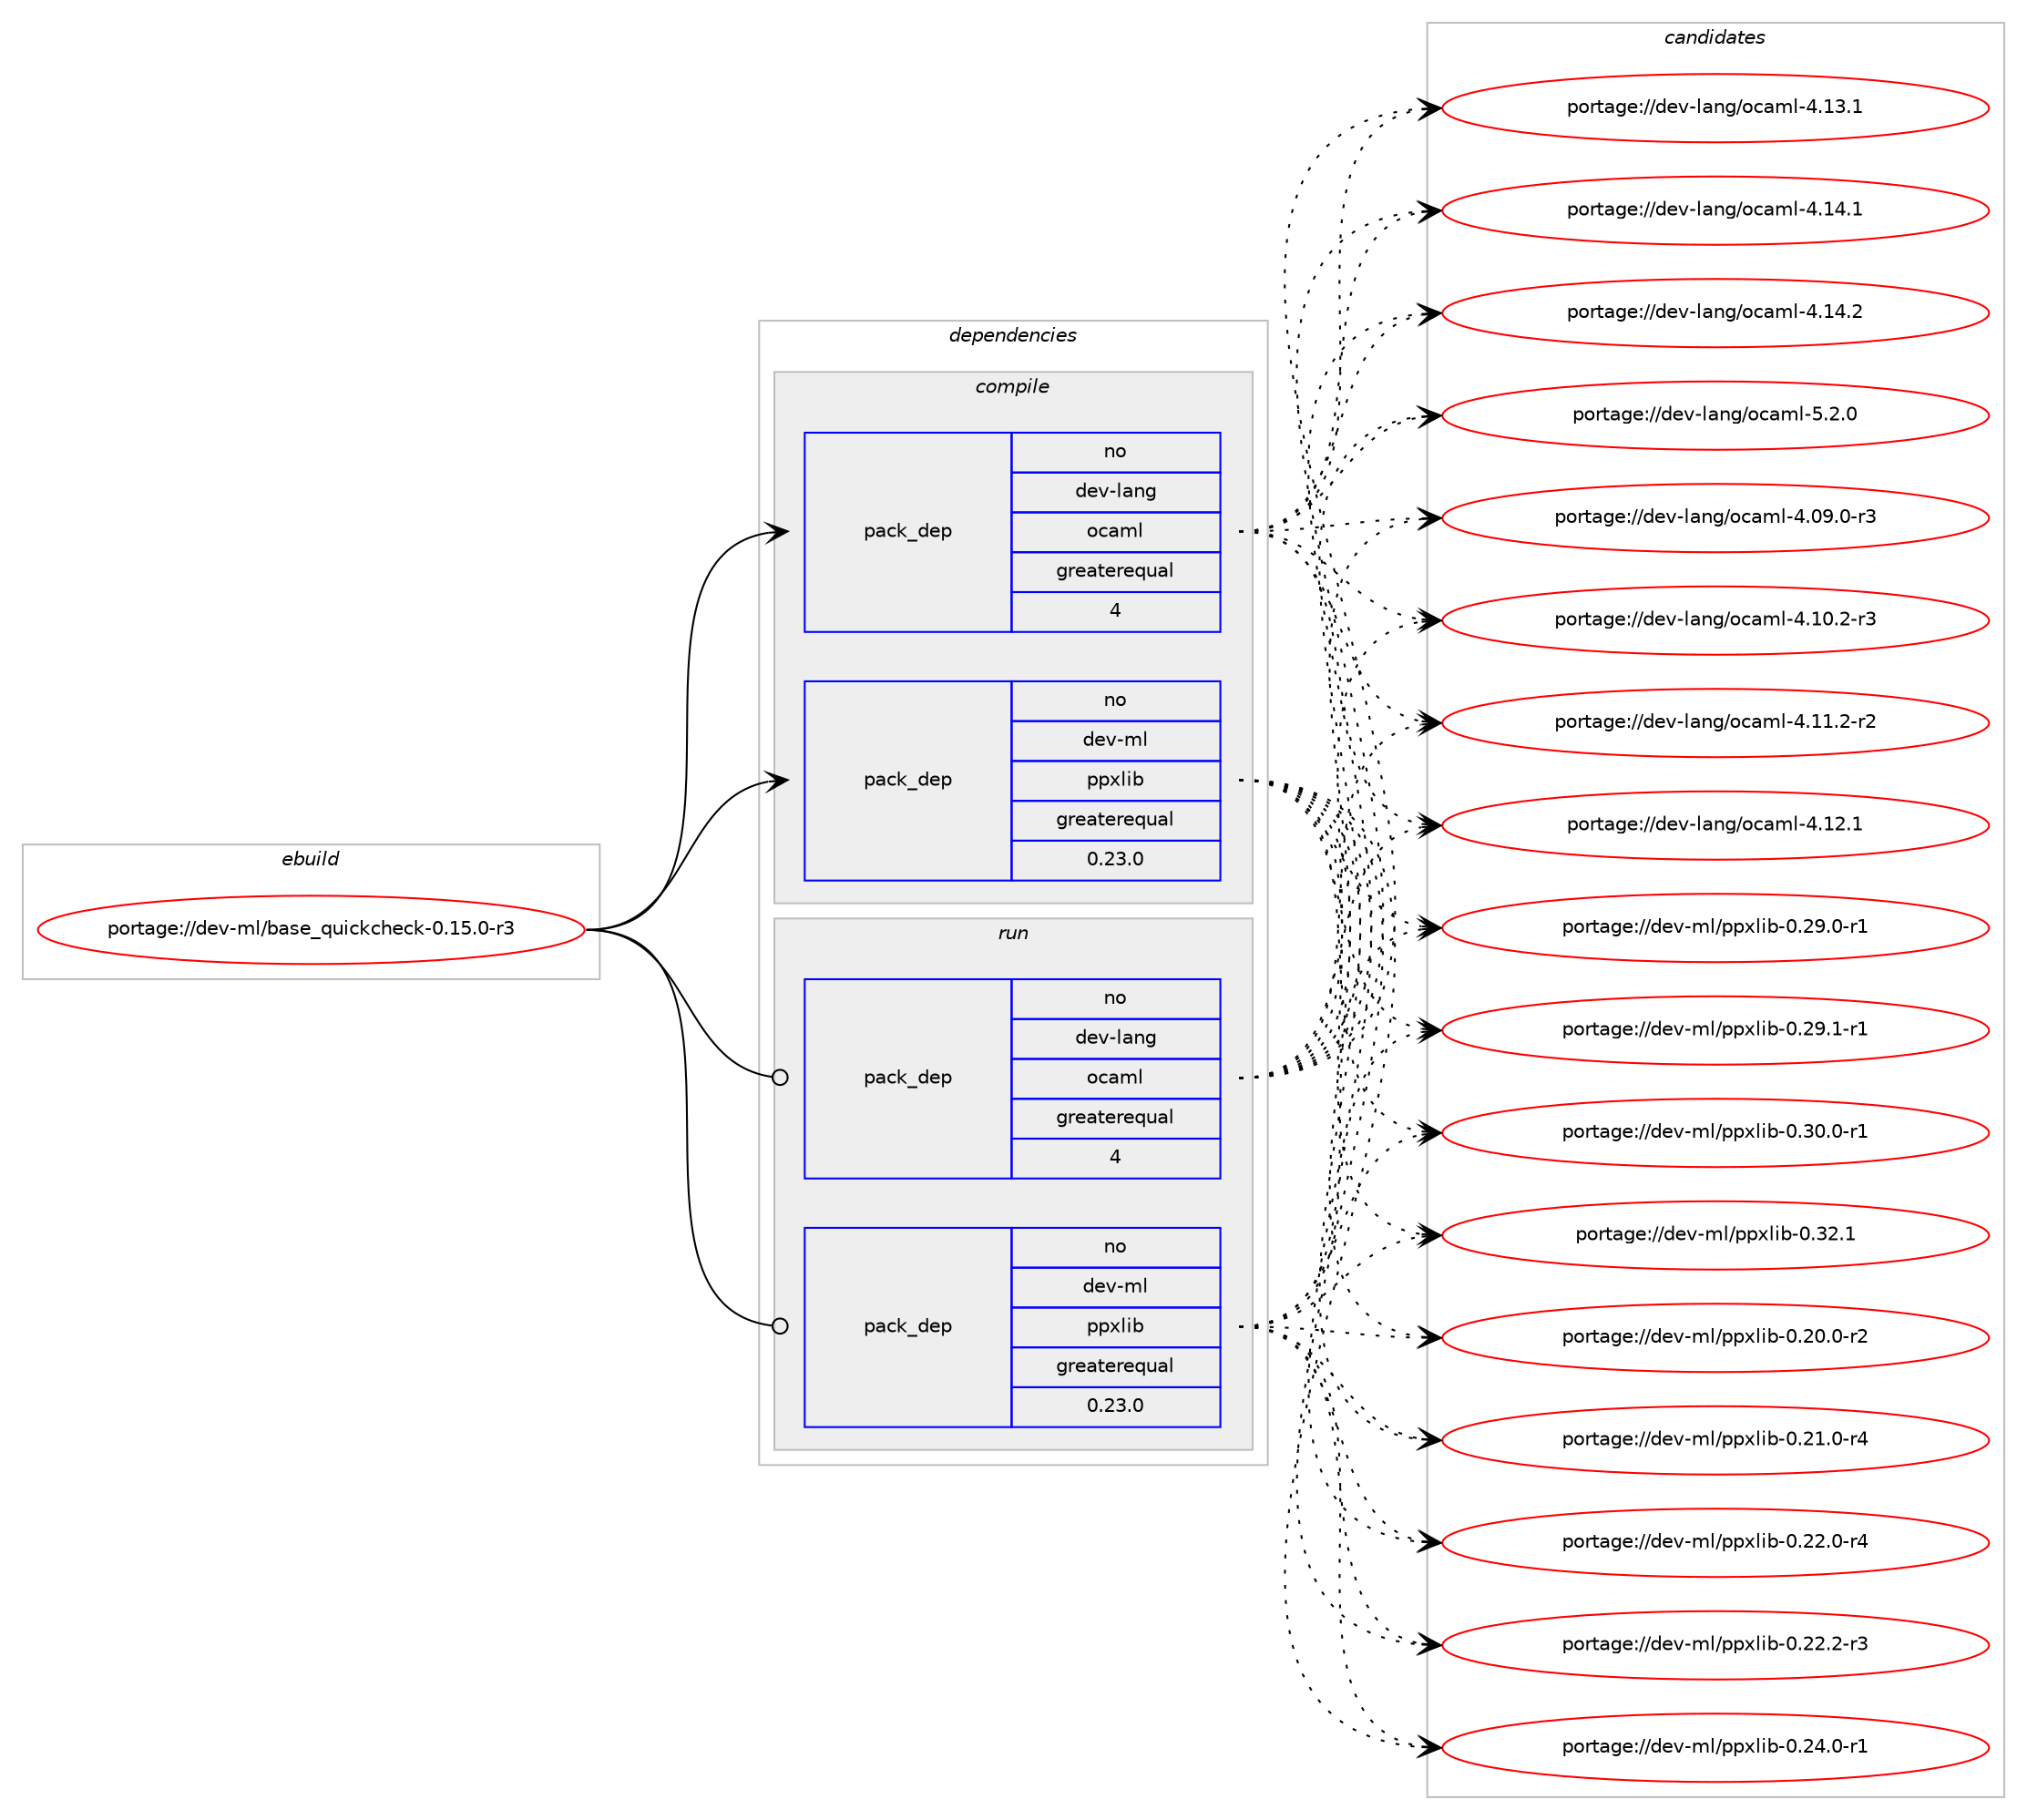 digraph prolog {

# *************
# Graph options
# *************

newrank=true;
concentrate=true;
compound=true;
graph [rankdir=LR,fontname=Helvetica,fontsize=10,ranksep=1.5];#, ranksep=2.5, nodesep=0.2];
edge  [arrowhead=vee];
node  [fontname=Helvetica,fontsize=10];

# **********
# The ebuild
# **********

subgraph cluster_leftcol {
color=gray;
rank=same;
label=<<i>ebuild</i>>;
id [label="portage://dev-ml/base_quickcheck-0.15.0-r3", color=red, width=4, href="../dev-ml/base_quickcheck-0.15.0-r3.svg"];
}

# ****************
# The dependencies
# ****************

subgraph cluster_midcol {
color=gray;
label=<<i>dependencies</i>>;
subgraph cluster_compile {
fillcolor="#eeeeee";
style=filled;
label=<<i>compile</i>>;
subgraph pack29728 {
dependency59326 [label=<<TABLE BORDER="0" CELLBORDER="1" CELLSPACING="0" CELLPADDING="4" WIDTH="220"><TR><TD ROWSPAN="6" CELLPADDING="30">pack_dep</TD></TR><TR><TD WIDTH="110">no</TD></TR><TR><TD>dev-lang</TD></TR><TR><TD>ocaml</TD></TR><TR><TD>greaterequal</TD></TR><TR><TD>4</TD></TR></TABLE>>, shape=none, color=blue];
}
id:e -> dependency59326:w [weight=20,style="solid",arrowhead="vee"];
# *** BEGIN UNKNOWN DEPENDENCY TYPE (TODO) ***
# id -> package_dependency(portage://dev-ml/base_quickcheck-0.15.0-r3,install,no,dev-ml,base,none,[,,],[slot(0),subslot(0.15)],[])
# *** END UNKNOWN DEPENDENCY TYPE (TODO) ***

# *** BEGIN UNKNOWN DEPENDENCY TYPE (TODO) ***
# id -> package_dependency(portage://dev-ml/base_quickcheck-0.15.0-r3,install,no,dev-ml,dune,none,[,,],any_same_slot,[])
# *** END UNKNOWN DEPENDENCY TYPE (TODO) ***

# *** BEGIN UNKNOWN DEPENDENCY TYPE (TODO) ***
# id -> package_dependency(portage://dev-ml/base_quickcheck-0.15.0-r3,install,no,dev-ml,fieldslib,none,[,,],[slot(0),subslot(0.15.0)],[])
# *** END UNKNOWN DEPENDENCY TYPE (TODO) ***

# *** BEGIN UNKNOWN DEPENDENCY TYPE (TODO) ***
# id -> package_dependency(portage://dev-ml/base_quickcheck-0.15.0-r3,install,no,dev-ml,ppx_base,none,[,,],[slot(0),subslot(0.15)],[])
# *** END UNKNOWN DEPENDENCY TYPE (TODO) ***

# *** BEGIN UNKNOWN DEPENDENCY TYPE (TODO) ***
# id -> package_dependency(portage://dev-ml/base_quickcheck-0.15.0-r3,install,no,dev-ml,ppx_fields_conv,none,[,,],[slot(0),subslot(0.15)],[])
# *** END UNKNOWN DEPENDENCY TYPE (TODO) ***

# *** BEGIN UNKNOWN DEPENDENCY TYPE (TODO) ***
# id -> package_dependency(portage://dev-ml/base_quickcheck-0.15.0-r3,install,no,dev-ml,ppx_let,none,[,,],[slot(0),subslot(0.15)],[])
# *** END UNKNOWN DEPENDENCY TYPE (TODO) ***

# *** BEGIN UNKNOWN DEPENDENCY TYPE (TODO) ***
# id -> package_dependency(portage://dev-ml/base_quickcheck-0.15.0-r3,install,no,dev-ml,ppx_sexp_value,none,[,,],[slot(0),subslot(0.15)],[])
# *** END UNKNOWN DEPENDENCY TYPE (TODO) ***

subgraph pack29729 {
dependency59327 [label=<<TABLE BORDER="0" CELLBORDER="1" CELLSPACING="0" CELLPADDING="4" WIDTH="220"><TR><TD ROWSPAN="6" CELLPADDING="30">pack_dep</TD></TR><TR><TD WIDTH="110">no</TD></TR><TR><TD>dev-ml</TD></TR><TR><TD>ppxlib</TD></TR><TR><TD>greaterequal</TD></TR><TR><TD>0.23.0</TD></TR></TABLE>>, shape=none, color=blue];
}
id:e -> dependency59327:w [weight=20,style="solid",arrowhead="vee"];
# *** BEGIN UNKNOWN DEPENDENCY TYPE (TODO) ***
# id -> package_dependency(portage://dev-ml/base_quickcheck-0.15.0-r3,install,no,dev-ml,splittable_random,none,[,,],[slot(0),subslot(0.15)],[])
# *** END UNKNOWN DEPENDENCY TYPE (TODO) ***

}
subgraph cluster_compileandrun {
fillcolor="#eeeeee";
style=filled;
label=<<i>compile and run</i>>;
}
subgraph cluster_run {
fillcolor="#eeeeee";
style=filled;
label=<<i>run</i>>;
subgraph pack29730 {
dependency59328 [label=<<TABLE BORDER="0" CELLBORDER="1" CELLSPACING="0" CELLPADDING="4" WIDTH="220"><TR><TD ROWSPAN="6" CELLPADDING="30">pack_dep</TD></TR><TR><TD WIDTH="110">no</TD></TR><TR><TD>dev-lang</TD></TR><TR><TD>ocaml</TD></TR><TR><TD>greaterequal</TD></TR><TR><TD>4</TD></TR></TABLE>>, shape=none, color=blue];
}
id:e -> dependency59328:w [weight=20,style="solid",arrowhead="odot"];
# *** BEGIN UNKNOWN DEPENDENCY TYPE (TODO) ***
# id -> package_dependency(portage://dev-ml/base_quickcheck-0.15.0-r3,run,no,dev-ml,base,none,[,,],[slot(0),subslot(0.15)],[])
# *** END UNKNOWN DEPENDENCY TYPE (TODO) ***

# *** BEGIN UNKNOWN DEPENDENCY TYPE (TODO) ***
# id -> package_dependency(portage://dev-ml/base_quickcheck-0.15.0-r3,run,no,dev-ml,dune,none,[,,],any_same_slot,[])
# *** END UNKNOWN DEPENDENCY TYPE (TODO) ***

# *** BEGIN UNKNOWN DEPENDENCY TYPE (TODO) ***
# id -> package_dependency(portage://dev-ml/base_quickcheck-0.15.0-r3,run,no,dev-ml,fieldslib,none,[,,],[slot(0),subslot(0.15.0)],[])
# *** END UNKNOWN DEPENDENCY TYPE (TODO) ***

# *** BEGIN UNKNOWN DEPENDENCY TYPE (TODO) ***
# id -> package_dependency(portage://dev-ml/base_quickcheck-0.15.0-r3,run,no,dev-ml,ppx_base,none,[,,],[slot(0),subslot(0.15)],[])
# *** END UNKNOWN DEPENDENCY TYPE (TODO) ***

# *** BEGIN UNKNOWN DEPENDENCY TYPE (TODO) ***
# id -> package_dependency(portage://dev-ml/base_quickcheck-0.15.0-r3,run,no,dev-ml,ppx_fields_conv,none,[,,],[slot(0),subslot(0.15)],[])
# *** END UNKNOWN DEPENDENCY TYPE (TODO) ***

# *** BEGIN UNKNOWN DEPENDENCY TYPE (TODO) ***
# id -> package_dependency(portage://dev-ml/base_quickcheck-0.15.0-r3,run,no,dev-ml,ppx_let,none,[,,],[slot(0),subslot(0.15)],[])
# *** END UNKNOWN DEPENDENCY TYPE (TODO) ***

# *** BEGIN UNKNOWN DEPENDENCY TYPE (TODO) ***
# id -> package_dependency(portage://dev-ml/base_quickcheck-0.15.0-r3,run,no,dev-ml,ppx_sexp_value,none,[,,],[slot(0),subslot(0.15)],[])
# *** END UNKNOWN DEPENDENCY TYPE (TODO) ***

subgraph pack29731 {
dependency59329 [label=<<TABLE BORDER="0" CELLBORDER="1" CELLSPACING="0" CELLPADDING="4" WIDTH="220"><TR><TD ROWSPAN="6" CELLPADDING="30">pack_dep</TD></TR><TR><TD WIDTH="110">no</TD></TR><TR><TD>dev-ml</TD></TR><TR><TD>ppxlib</TD></TR><TR><TD>greaterequal</TD></TR><TR><TD>0.23.0</TD></TR></TABLE>>, shape=none, color=blue];
}
id:e -> dependency59329:w [weight=20,style="solid",arrowhead="odot"];
# *** BEGIN UNKNOWN DEPENDENCY TYPE (TODO) ***
# id -> package_dependency(portage://dev-ml/base_quickcheck-0.15.0-r3,run,no,dev-ml,splittable_random,none,[,,],[slot(0),subslot(0.15)],[])
# *** END UNKNOWN DEPENDENCY TYPE (TODO) ***

}
}

# **************
# The candidates
# **************

subgraph cluster_choices {
rank=same;
color=gray;
label=<<i>candidates</i>>;

subgraph choice29728 {
color=black;
nodesep=1;
choice1001011184510897110103471119997109108455246485746484511451 [label="portage://dev-lang/ocaml-4.09.0-r3", color=red, width=4,href="../dev-lang/ocaml-4.09.0-r3.svg"];
choice1001011184510897110103471119997109108455246494846504511451 [label="portage://dev-lang/ocaml-4.10.2-r3", color=red, width=4,href="../dev-lang/ocaml-4.10.2-r3.svg"];
choice1001011184510897110103471119997109108455246494946504511450 [label="portage://dev-lang/ocaml-4.11.2-r2", color=red, width=4,href="../dev-lang/ocaml-4.11.2-r2.svg"];
choice100101118451089711010347111999710910845524649504649 [label="portage://dev-lang/ocaml-4.12.1", color=red, width=4,href="../dev-lang/ocaml-4.12.1.svg"];
choice100101118451089711010347111999710910845524649514649 [label="portage://dev-lang/ocaml-4.13.1", color=red, width=4,href="../dev-lang/ocaml-4.13.1.svg"];
choice100101118451089711010347111999710910845524649524649 [label="portage://dev-lang/ocaml-4.14.1", color=red, width=4,href="../dev-lang/ocaml-4.14.1.svg"];
choice100101118451089711010347111999710910845524649524650 [label="portage://dev-lang/ocaml-4.14.2", color=red, width=4,href="../dev-lang/ocaml-4.14.2.svg"];
choice1001011184510897110103471119997109108455346504648 [label="portage://dev-lang/ocaml-5.2.0", color=red, width=4,href="../dev-lang/ocaml-5.2.0.svg"];
dependency59326:e -> choice1001011184510897110103471119997109108455246485746484511451:w [style=dotted,weight="100"];
dependency59326:e -> choice1001011184510897110103471119997109108455246494846504511451:w [style=dotted,weight="100"];
dependency59326:e -> choice1001011184510897110103471119997109108455246494946504511450:w [style=dotted,weight="100"];
dependency59326:e -> choice100101118451089711010347111999710910845524649504649:w [style=dotted,weight="100"];
dependency59326:e -> choice100101118451089711010347111999710910845524649514649:w [style=dotted,weight="100"];
dependency59326:e -> choice100101118451089711010347111999710910845524649524649:w [style=dotted,weight="100"];
dependency59326:e -> choice100101118451089711010347111999710910845524649524650:w [style=dotted,weight="100"];
dependency59326:e -> choice1001011184510897110103471119997109108455346504648:w [style=dotted,weight="100"];
}
subgraph choice29729 {
color=black;
nodesep=1;
choice100101118451091084711211212010810598454846504846484511450 [label="portage://dev-ml/ppxlib-0.20.0-r2", color=red, width=4,href="../dev-ml/ppxlib-0.20.0-r2.svg"];
choice100101118451091084711211212010810598454846504946484511452 [label="portage://dev-ml/ppxlib-0.21.0-r4", color=red, width=4,href="../dev-ml/ppxlib-0.21.0-r4.svg"];
choice100101118451091084711211212010810598454846505046484511452 [label="portage://dev-ml/ppxlib-0.22.0-r4", color=red, width=4,href="../dev-ml/ppxlib-0.22.0-r4.svg"];
choice100101118451091084711211212010810598454846505046504511451 [label="portage://dev-ml/ppxlib-0.22.2-r3", color=red, width=4,href="../dev-ml/ppxlib-0.22.2-r3.svg"];
choice100101118451091084711211212010810598454846505246484511449 [label="portage://dev-ml/ppxlib-0.24.0-r1", color=red, width=4,href="../dev-ml/ppxlib-0.24.0-r1.svg"];
choice100101118451091084711211212010810598454846505746484511449 [label="portage://dev-ml/ppxlib-0.29.0-r1", color=red, width=4,href="../dev-ml/ppxlib-0.29.0-r1.svg"];
choice100101118451091084711211212010810598454846505746494511449 [label="portage://dev-ml/ppxlib-0.29.1-r1", color=red, width=4,href="../dev-ml/ppxlib-0.29.1-r1.svg"];
choice100101118451091084711211212010810598454846514846484511449 [label="portage://dev-ml/ppxlib-0.30.0-r1", color=red, width=4,href="../dev-ml/ppxlib-0.30.0-r1.svg"];
choice10010111845109108471121121201081059845484651504649 [label="portage://dev-ml/ppxlib-0.32.1", color=red, width=4,href="../dev-ml/ppxlib-0.32.1.svg"];
dependency59327:e -> choice100101118451091084711211212010810598454846504846484511450:w [style=dotted,weight="100"];
dependency59327:e -> choice100101118451091084711211212010810598454846504946484511452:w [style=dotted,weight="100"];
dependency59327:e -> choice100101118451091084711211212010810598454846505046484511452:w [style=dotted,weight="100"];
dependency59327:e -> choice100101118451091084711211212010810598454846505046504511451:w [style=dotted,weight="100"];
dependency59327:e -> choice100101118451091084711211212010810598454846505246484511449:w [style=dotted,weight="100"];
dependency59327:e -> choice100101118451091084711211212010810598454846505746484511449:w [style=dotted,weight="100"];
dependency59327:e -> choice100101118451091084711211212010810598454846505746494511449:w [style=dotted,weight="100"];
dependency59327:e -> choice100101118451091084711211212010810598454846514846484511449:w [style=dotted,weight="100"];
dependency59327:e -> choice10010111845109108471121121201081059845484651504649:w [style=dotted,weight="100"];
}
subgraph choice29730 {
color=black;
nodesep=1;
choice1001011184510897110103471119997109108455246485746484511451 [label="portage://dev-lang/ocaml-4.09.0-r3", color=red, width=4,href="../dev-lang/ocaml-4.09.0-r3.svg"];
choice1001011184510897110103471119997109108455246494846504511451 [label="portage://dev-lang/ocaml-4.10.2-r3", color=red, width=4,href="../dev-lang/ocaml-4.10.2-r3.svg"];
choice1001011184510897110103471119997109108455246494946504511450 [label="portage://dev-lang/ocaml-4.11.2-r2", color=red, width=4,href="../dev-lang/ocaml-4.11.2-r2.svg"];
choice100101118451089711010347111999710910845524649504649 [label="portage://dev-lang/ocaml-4.12.1", color=red, width=4,href="../dev-lang/ocaml-4.12.1.svg"];
choice100101118451089711010347111999710910845524649514649 [label="portage://dev-lang/ocaml-4.13.1", color=red, width=4,href="../dev-lang/ocaml-4.13.1.svg"];
choice100101118451089711010347111999710910845524649524649 [label="portage://dev-lang/ocaml-4.14.1", color=red, width=4,href="../dev-lang/ocaml-4.14.1.svg"];
choice100101118451089711010347111999710910845524649524650 [label="portage://dev-lang/ocaml-4.14.2", color=red, width=4,href="../dev-lang/ocaml-4.14.2.svg"];
choice1001011184510897110103471119997109108455346504648 [label="portage://dev-lang/ocaml-5.2.0", color=red, width=4,href="../dev-lang/ocaml-5.2.0.svg"];
dependency59328:e -> choice1001011184510897110103471119997109108455246485746484511451:w [style=dotted,weight="100"];
dependency59328:e -> choice1001011184510897110103471119997109108455246494846504511451:w [style=dotted,weight="100"];
dependency59328:e -> choice1001011184510897110103471119997109108455246494946504511450:w [style=dotted,weight="100"];
dependency59328:e -> choice100101118451089711010347111999710910845524649504649:w [style=dotted,weight="100"];
dependency59328:e -> choice100101118451089711010347111999710910845524649514649:w [style=dotted,weight="100"];
dependency59328:e -> choice100101118451089711010347111999710910845524649524649:w [style=dotted,weight="100"];
dependency59328:e -> choice100101118451089711010347111999710910845524649524650:w [style=dotted,weight="100"];
dependency59328:e -> choice1001011184510897110103471119997109108455346504648:w [style=dotted,weight="100"];
}
subgraph choice29731 {
color=black;
nodesep=1;
choice100101118451091084711211212010810598454846504846484511450 [label="portage://dev-ml/ppxlib-0.20.0-r2", color=red, width=4,href="../dev-ml/ppxlib-0.20.0-r2.svg"];
choice100101118451091084711211212010810598454846504946484511452 [label="portage://dev-ml/ppxlib-0.21.0-r4", color=red, width=4,href="../dev-ml/ppxlib-0.21.0-r4.svg"];
choice100101118451091084711211212010810598454846505046484511452 [label="portage://dev-ml/ppxlib-0.22.0-r4", color=red, width=4,href="../dev-ml/ppxlib-0.22.0-r4.svg"];
choice100101118451091084711211212010810598454846505046504511451 [label="portage://dev-ml/ppxlib-0.22.2-r3", color=red, width=4,href="../dev-ml/ppxlib-0.22.2-r3.svg"];
choice100101118451091084711211212010810598454846505246484511449 [label="portage://dev-ml/ppxlib-0.24.0-r1", color=red, width=4,href="../dev-ml/ppxlib-0.24.0-r1.svg"];
choice100101118451091084711211212010810598454846505746484511449 [label="portage://dev-ml/ppxlib-0.29.0-r1", color=red, width=4,href="../dev-ml/ppxlib-0.29.0-r1.svg"];
choice100101118451091084711211212010810598454846505746494511449 [label="portage://dev-ml/ppxlib-0.29.1-r1", color=red, width=4,href="../dev-ml/ppxlib-0.29.1-r1.svg"];
choice100101118451091084711211212010810598454846514846484511449 [label="portage://dev-ml/ppxlib-0.30.0-r1", color=red, width=4,href="../dev-ml/ppxlib-0.30.0-r1.svg"];
choice10010111845109108471121121201081059845484651504649 [label="portage://dev-ml/ppxlib-0.32.1", color=red, width=4,href="../dev-ml/ppxlib-0.32.1.svg"];
dependency59329:e -> choice100101118451091084711211212010810598454846504846484511450:w [style=dotted,weight="100"];
dependency59329:e -> choice100101118451091084711211212010810598454846504946484511452:w [style=dotted,weight="100"];
dependency59329:e -> choice100101118451091084711211212010810598454846505046484511452:w [style=dotted,weight="100"];
dependency59329:e -> choice100101118451091084711211212010810598454846505046504511451:w [style=dotted,weight="100"];
dependency59329:e -> choice100101118451091084711211212010810598454846505246484511449:w [style=dotted,weight="100"];
dependency59329:e -> choice100101118451091084711211212010810598454846505746484511449:w [style=dotted,weight="100"];
dependency59329:e -> choice100101118451091084711211212010810598454846505746494511449:w [style=dotted,weight="100"];
dependency59329:e -> choice100101118451091084711211212010810598454846514846484511449:w [style=dotted,weight="100"];
dependency59329:e -> choice10010111845109108471121121201081059845484651504649:w [style=dotted,weight="100"];
}
}

}
